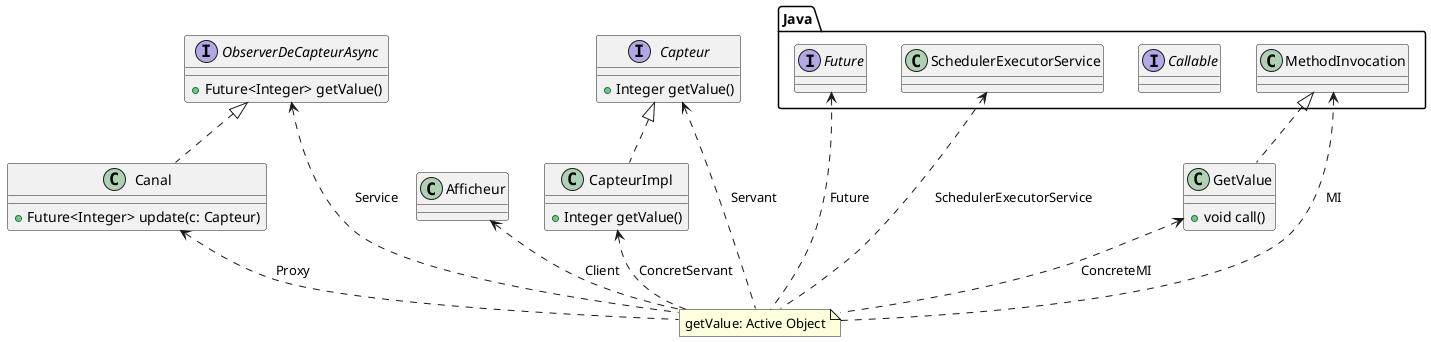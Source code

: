 @startuml
interface ObserverDeCapteurAsync {
+ Future<Integer> getValue()
}
interface Java.Future {

}
interface Java.Callable {

}
class Java.SchedulerExecutorService {

}
class Canal {
+ Future<Integer> update(c: Capteur)
}
class Afficheur {
}
class CapteurImpl {
+ Integer getValue()
}
interface Capteur {
+ Integer getValue()
}
class GetValue {
+ void call()
}


ObserverDeCapteurAsync <|.. Canal
Java.MethodInvocation <|.. GetValue
Capteur <|.. CapteurImpl

note "getValue: Active Object" as N1
Canal <.. N1 : Proxy
Afficheur <.. N1 : Client
Capteur <.. N1 : Servant
ObserverDeCapteurAsync <.. N1 : Service
Java.Future <.. N1 : Future
Java.MethodInvocation <.. N1 : MI
Java.SchedulerExecutorService <.. N1 : SchedulerExecutorService
CapteurImpl <.. N1 : ConcretServant
GetValue <.. N1 : ConcreteMI

@enduml
